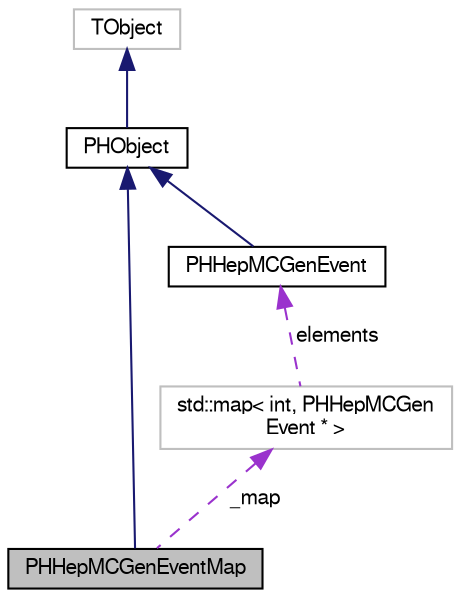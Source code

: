 digraph "PHHepMCGenEventMap"
{
  bgcolor="transparent";
  edge [fontname="FreeSans",fontsize="10",labelfontname="FreeSans",labelfontsize="10"];
  node [fontname="FreeSans",fontsize="10",shape=record];
  Node1 [label="PHHepMCGenEventMap",height=0.2,width=0.4,color="black", fillcolor="grey75", style="filled" fontcolor="black"];
  Node2 -> Node1 [dir="back",color="midnightblue",fontsize="10",style="solid",fontname="FreeSans"];
  Node2 [label="PHObject",height=0.2,width=0.4,color="black",URL="$d9/d24/classPHObject.html"];
  Node3 -> Node2 [dir="back",color="midnightblue",fontsize="10",style="solid",fontname="FreeSans"];
  Node3 [label="TObject",height=0.2,width=0.4,color="grey75"];
  Node4 -> Node1 [dir="back",color="darkorchid3",fontsize="10",style="dashed",label=" _map" ,fontname="FreeSans"];
  Node4 [label="std::map\< int, PHHepMCGen\lEvent * \>",height=0.2,width=0.4,color="grey75"];
  Node5 -> Node4 [dir="back",color="darkorchid3",fontsize="10",style="dashed",label=" elements" ,fontname="FreeSans"];
  Node5 [label="PHHepMCGenEvent",height=0.2,width=0.4,color="black",URL="$d7/d7b/classPHHepMCGenEvent.html"];
  Node2 -> Node5 [dir="back",color="midnightblue",fontsize="10",style="solid",fontname="FreeSans"];
}
